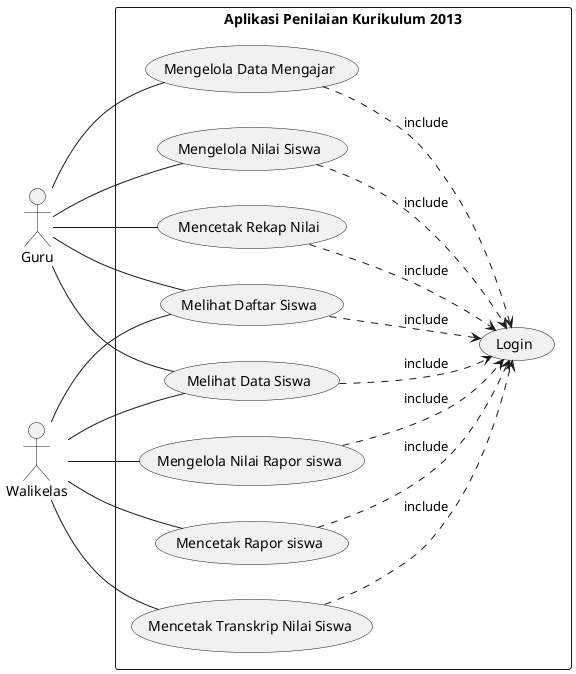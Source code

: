 @startuml
Left to Right Direction
skinParam packageStyle rectangle
actor Guru
actor Walikelas

rectangle "Aplikasi Penilaian Kurikulum 2013"{

    Guru -- (Mengelola Data Mengajar)
    Guru -- (Melihat Daftar Siswa)
    Guru -- (Mengelola Nilai Siswa)
    Guru -- (Mencetak Rekap Nilai)
    Guru -- (Melihat Data Siswa)
    Walikelas -- (Melihat Daftar Siswa)
    Walikelas -- (Melihat Data Siswa)
    Walikelas -- (Mengelola Nilai Rapor siswa)
    Walikelas -- (Mencetak Rapor siswa)
    Walikelas -- (Mencetak Transkrip Nilai Siswa)

    (Mengelola Data Mengajar)..> (Login) : include
    (Mengelola Nilai Siswa)..> (Login) : include
    (Mencetak Rekap Nilai)..> (Login) : include

    (Melihat Daftar Siswa)..> (Login) : include
    (Melihat Data Siswa)..> (Login) : include
    (Mengelola Nilai Rapor siswa)..> (Login) : include
    (Mencetak Rapor siswa)..> (Login) : include
    (Mencetak Transkrip Nilai Siswa)..> (Login) : include

}

@enduml